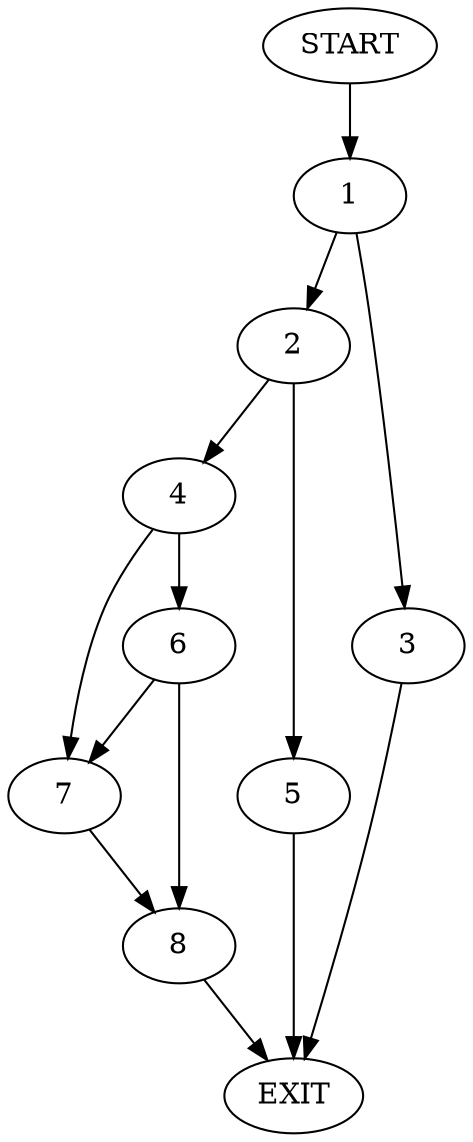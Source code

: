 digraph {
0 [label="START"]
9 [label="EXIT"]
0 -> 1
1 -> 2
1 -> 3
2 -> 4
2 -> 5
3 -> 9
5 -> 9
4 -> 6
4 -> 7
6 -> 8
6 -> 7
7 -> 8
8 -> 9
}
